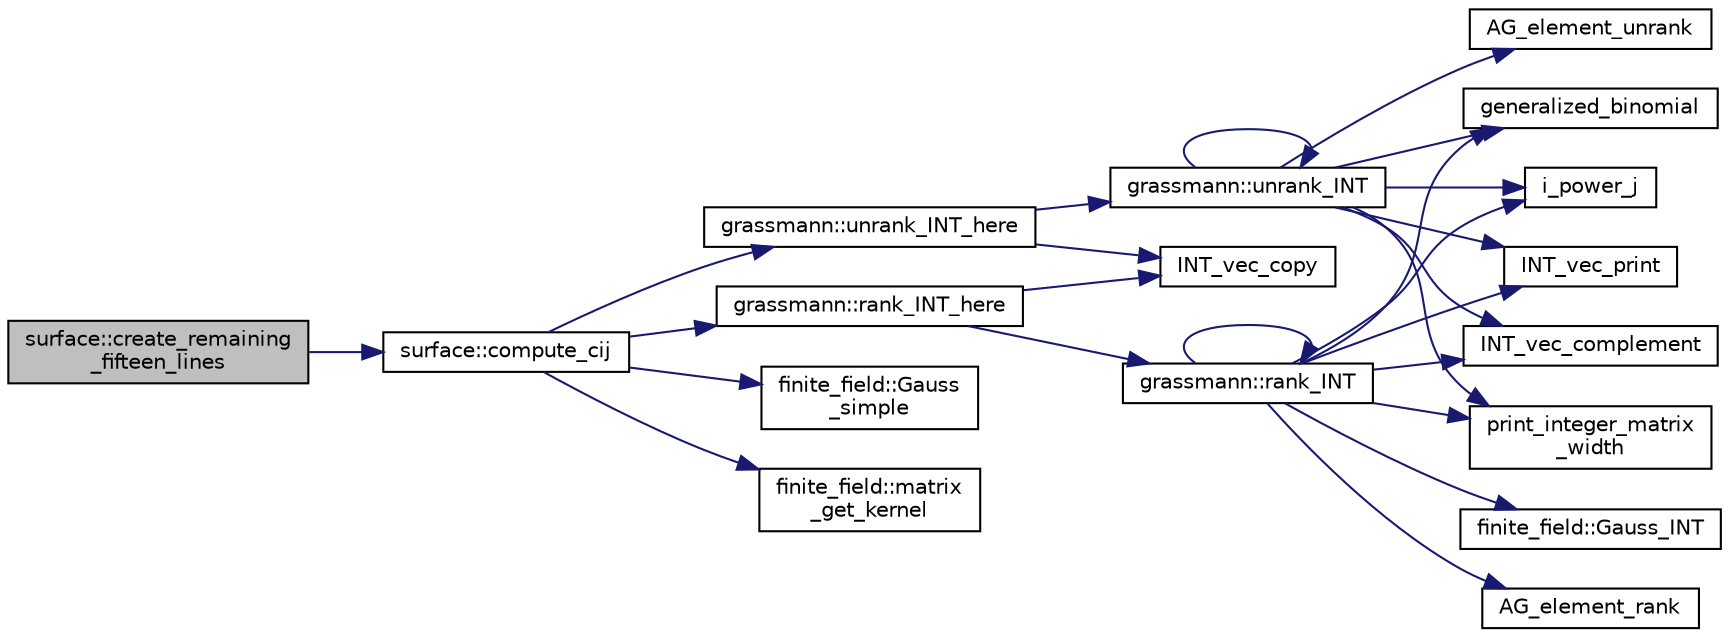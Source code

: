 digraph "surface::create_remaining_fifteen_lines"
{
  edge [fontname="Helvetica",fontsize="10",labelfontname="Helvetica",labelfontsize="10"];
  node [fontname="Helvetica",fontsize="10",shape=record];
  rankdir="LR";
  Node1508 [label="surface::create_remaining\l_fifteen_lines",height=0.2,width=0.4,color="black", fillcolor="grey75", style="filled", fontcolor="black"];
  Node1508 -> Node1509 [color="midnightblue",fontsize="10",style="solid",fontname="Helvetica"];
  Node1509 [label="surface::compute_cij",height=0.2,width=0.4,color="black", fillcolor="white", style="filled",URL="$d5/d88/classsurface.html#af0252079b6ee1d7d1aa97514ab1f2650"];
  Node1509 -> Node1510 [color="midnightblue",fontsize="10",style="solid",fontname="Helvetica"];
  Node1510 [label="grassmann::unrank_INT_here",height=0.2,width=0.4,color="black", fillcolor="white", style="filled",URL="$df/d02/classgrassmann.html#aa51bb30ed0feb7ad87d500b76e0b3cbe"];
  Node1510 -> Node1511 [color="midnightblue",fontsize="10",style="solid",fontname="Helvetica"];
  Node1511 [label="grassmann::unrank_INT",height=0.2,width=0.4,color="black", fillcolor="white", style="filled",URL="$df/d02/classgrassmann.html#a32079405b95a6da2ba1420567d762d64"];
  Node1511 -> Node1512 [color="midnightblue",fontsize="10",style="solid",fontname="Helvetica"];
  Node1512 [label="generalized_binomial",height=0.2,width=0.4,color="black", fillcolor="white", style="filled",URL="$d2/d7c/combinatorics_8_c.html#a24762dc22e45175d18ec1ec1d2556ae8"];
  Node1511 -> Node1513 [color="midnightblue",fontsize="10",style="solid",fontname="Helvetica"];
  Node1513 [label="i_power_j",height=0.2,width=0.4,color="black", fillcolor="white", style="filled",URL="$de/dc5/algebra__and__number__theory_8h.html#a39b321523e8957d701618bb5cac542b5"];
  Node1511 -> Node1514 [color="midnightblue",fontsize="10",style="solid",fontname="Helvetica"];
  Node1514 [label="AG_element_unrank",height=0.2,width=0.4,color="black", fillcolor="white", style="filled",URL="$d4/d67/geometry_8h.html#a4a33b86c87b2879b97cfa1327abe2885"];
  Node1511 -> Node1515 [color="midnightblue",fontsize="10",style="solid",fontname="Helvetica"];
  Node1515 [label="INT_vec_print",height=0.2,width=0.4,color="black", fillcolor="white", style="filled",URL="$df/dbf/sajeeb_8_c.html#a79a5901af0b47dd0d694109543c027fe"];
  Node1511 -> Node1511 [color="midnightblue",fontsize="10",style="solid",fontname="Helvetica"];
  Node1511 -> Node1516 [color="midnightblue",fontsize="10",style="solid",fontname="Helvetica"];
  Node1516 [label="INT_vec_complement",height=0.2,width=0.4,color="black", fillcolor="white", style="filled",URL="$d5/db4/io__and__os_8h.html#a2a0a724647575fcd3090c763985eb81a"];
  Node1511 -> Node1517 [color="midnightblue",fontsize="10",style="solid",fontname="Helvetica"];
  Node1517 [label="print_integer_matrix\l_width",height=0.2,width=0.4,color="black", fillcolor="white", style="filled",URL="$d5/db4/io__and__os_8h.html#aa78f3e73fc2179251bd15adbcc31573f"];
  Node1510 -> Node1518 [color="midnightblue",fontsize="10",style="solid",fontname="Helvetica"];
  Node1518 [label="INT_vec_copy",height=0.2,width=0.4,color="black", fillcolor="white", style="filled",URL="$df/dbf/sajeeb_8_c.html#ac2d875e27e009af6ec04d17254d11075"];
  Node1509 -> Node1519 [color="midnightblue",fontsize="10",style="solid",fontname="Helvetica"];
  Node1519 [label="finite_field::Gauss\l_simple",height=0.2,width=0.4,color="black", fillcolor="white", style="filled",URL="$df/d5a/classfinite__field.html#aba4950590e24a1ce323f292cf47b3307"];
  Node1509 -> Node1520 [color="midnightblue",fontsize="10",style="solid",fontname="Helvetica"];
  Node1520 [label="finite_field::matrix\l_get_kernel",height=0.2,width=0.4,color="black", fillcolor="white", style="filled",URL="$df/d5a/classfinite__field.html#ac45780a927cee936df13d04d30d2d248"];
  Node1509 -> Node1521 [color="midnightblue",fontsize="10",style="solid",fontname="Helvetica"];
  Node1521 [label="grassmann::rank_INT_here",height=0.2,width=0.4,color="black", fillcolor="white", style="filled",URL="$df/d02/classgrassmann.html#aaeab144aec85ec523f5a4d614a86d8d7"];
  Node1521 -> Node1518 [color="midnightblue",fontsize="10",style="solid",fontname="Helvetica"];
  Node1521 -> Node1522 [color="midnightblue",fontsize="10",style="solid",fontname="Helvetica"];
  Node1522 [label="grassmann::rank_INT",height=0.2,width=0.4,color="black", fillcolor="white", style="filled",URL="$df/d02/classgrassmann.html#a1fa95ce7ecebd48b04c7a0dc75491184"];
  Node1522 -> Node1517 [color="midnightblue",fontsize="10",style="solid",fontname="Helvetica"];
  Node1522 -> Node1523 [color="midnightblue",fontsize="10",style="solid",fontname="Helvetica"];
  Node1523 [label="finite_field::Gauss_INT",height=0.2,width=0.4,color="black", fillcolor="white", style="filled",URL="$df/d5a/classfinite__field.html#adb676d2e80341b53751326e3a58beb11"];
  Node1522 -> Node1515 [color="midnightblue",fontsize="10",style="solid",fontname="Helvetica"];
  Node1522 -> Node1516 [color="midnightblue",fontsize="10",style="solid",fontname="Helvetica"];
  Node1522 -> Node1513 [color="midnightblue",fontsize="10",style="solid",fontname="Helvetica"];
  Node1522 -> Node1512 [color="midnightblue",fontsize="10",style="solid",fontname="Helvetica"];
  Node1522 -> Node1522 [color="midnightblue",fontsize="10",style="solid",fontname="Helvetica"];
  Node1522 -> Node1524 [color="midnightblue",fontsize="10",style="solid",fontname="Helvetica"];
  Node1524 [label="AG_element_rank",height=0.2,width=0.4,color="black", fillcolor="white", style="filled",URL="$d4/d67/geometry_8h.html#ab2ac908d07dd8038fd996e26bdc75c17"];
}
